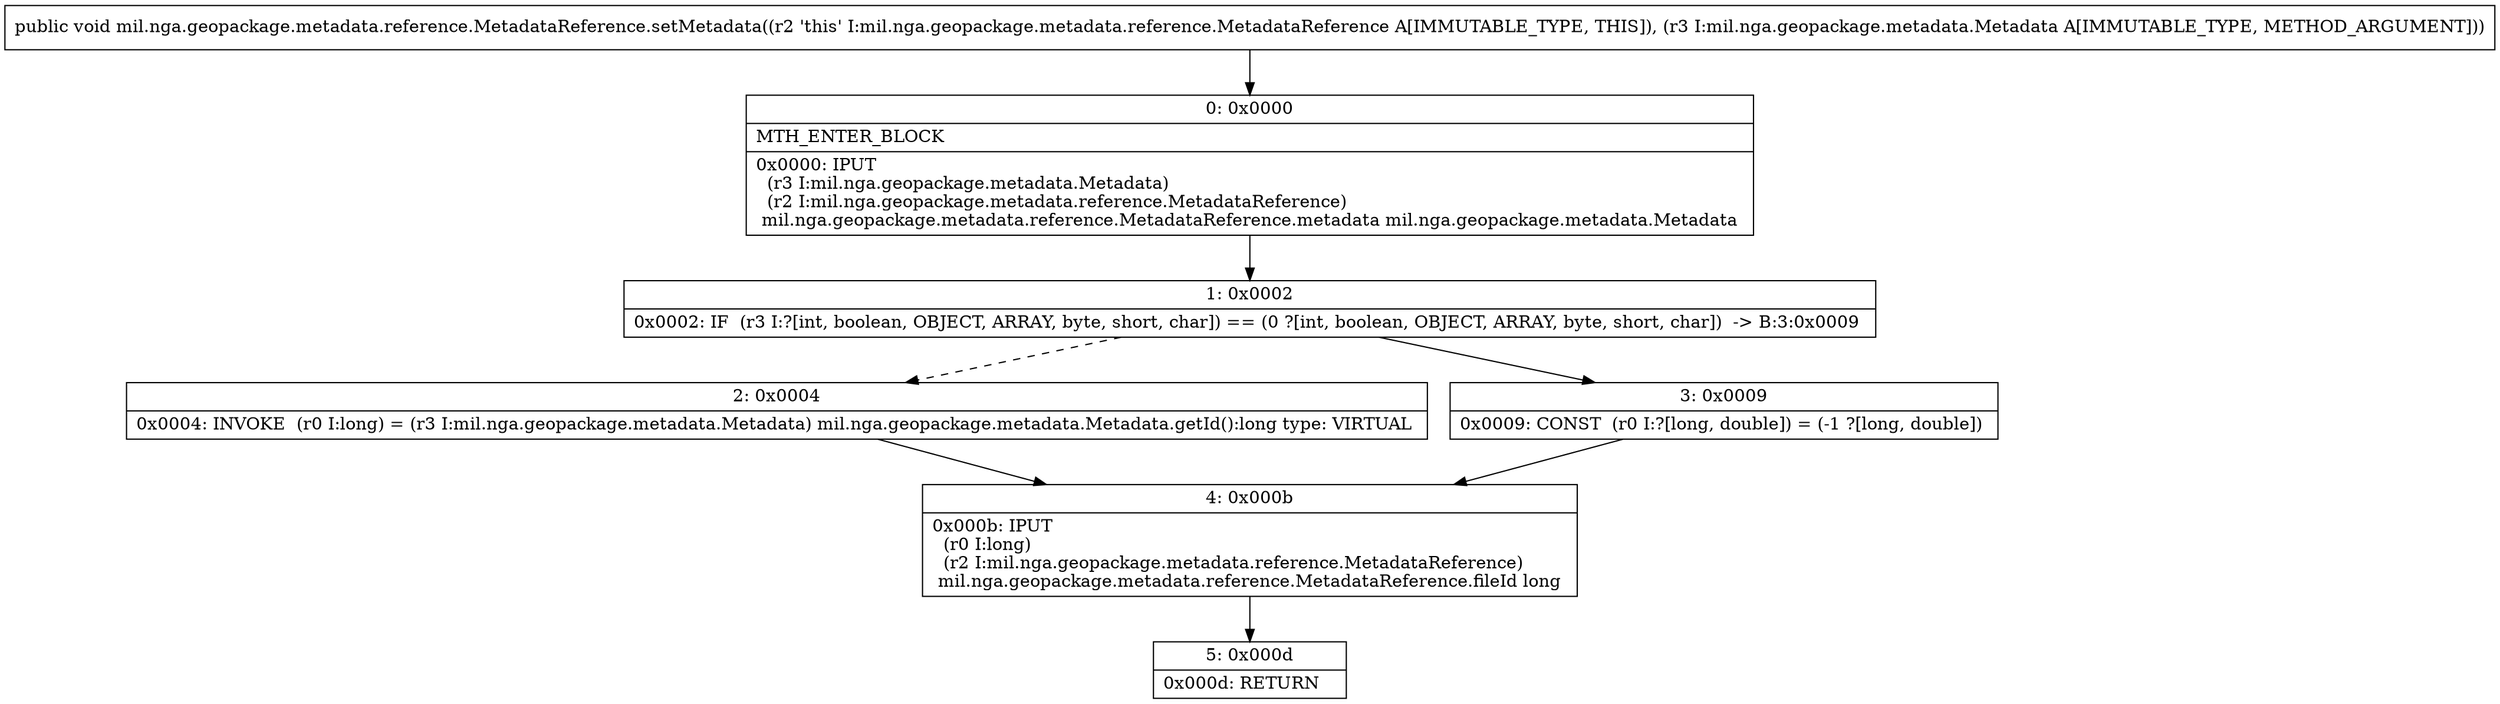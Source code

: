 digraph "CFG formil.nga.geopackage.metadata.reference.MetadataReference.setMetadata(Lmil\/nga\/geopackage\/metadata\/Metadata;)V" {
Node_0 [shape=record,label="{0\:\ 0x0000|MTH_ENTER_BLOCK\l|0x0000: IPUT  \l  (r3 I:mil.nga.geopackage.metadata.Metadata)\l  (r2 I:mil.nga.geopackage.metadata.reference.MetadataReference)\l mil.nga.geopackage.metadata.reference.MetadataReference.metadata mil.nga.geopackage.metadata.Metadata \l}"];
Node_1 [shape=record,label="{1\:\ 0x0002|0x0002: IF  (r3 I:?[int, boolean, OBJECT, ARRAY, byte, short, char]) == (0 ?[int, boolean, OBJECT, ARRAY, byte, short, char])  \-\> B:3:0x0009 \l}"];
Node_2 [shape=record,label="{2\:\ 0x0004|0x0004: INVOKE  (r0 I:long) = (r3 I:mil.nga.geopackage.metadata.Metadata) mil.nga.geopackage.metadata.Metadata.getId():long type: VIRTUAL \l}"];
Node_3 [shape=record,label="{3\:\ 0x0009|0x0009: CONST  (r0 I:?[long, double]) = (\-1 ?[long, double]) \l}"];
Node_4 [shape=record,label="{4\:\ 0x000b|0x000b: IPUT  \l  (r0 I:long)\l  (r2 I:mil.nga.geopackage.metadata.reference.MetadataReference)\l mil.nga.geopackage.metadata.reference.MetadataReference.fileId long \l}"];
Node_5 [shape=record,label="{5\:\ 0x000d|0x000d: RETURN   \l}"];
MethodNode[shape=record,label="{public void mil.nga.geopackage.metadata.reference.MetadataReference.setMetadata((r2 'this' I:mil.nga.geopackage.metadata.reference.MetadataReference A[IMMUTABLE_TYPE, THIS]), (r3 I:mil.nga.geopackage.metadata.Metadata A[IMMUTABLE_TYPE, METHOD_ARGUMENT])) }"];
MethodNode -> Node_0;
Node_0 -> Node_1;
Node_1 -> Node_2[style=dashed];
Node_1 -> Node_3;
Node_2 -> Node_4;
Node_3 -> Node_4;
Node_4 -> Node_5;
}

